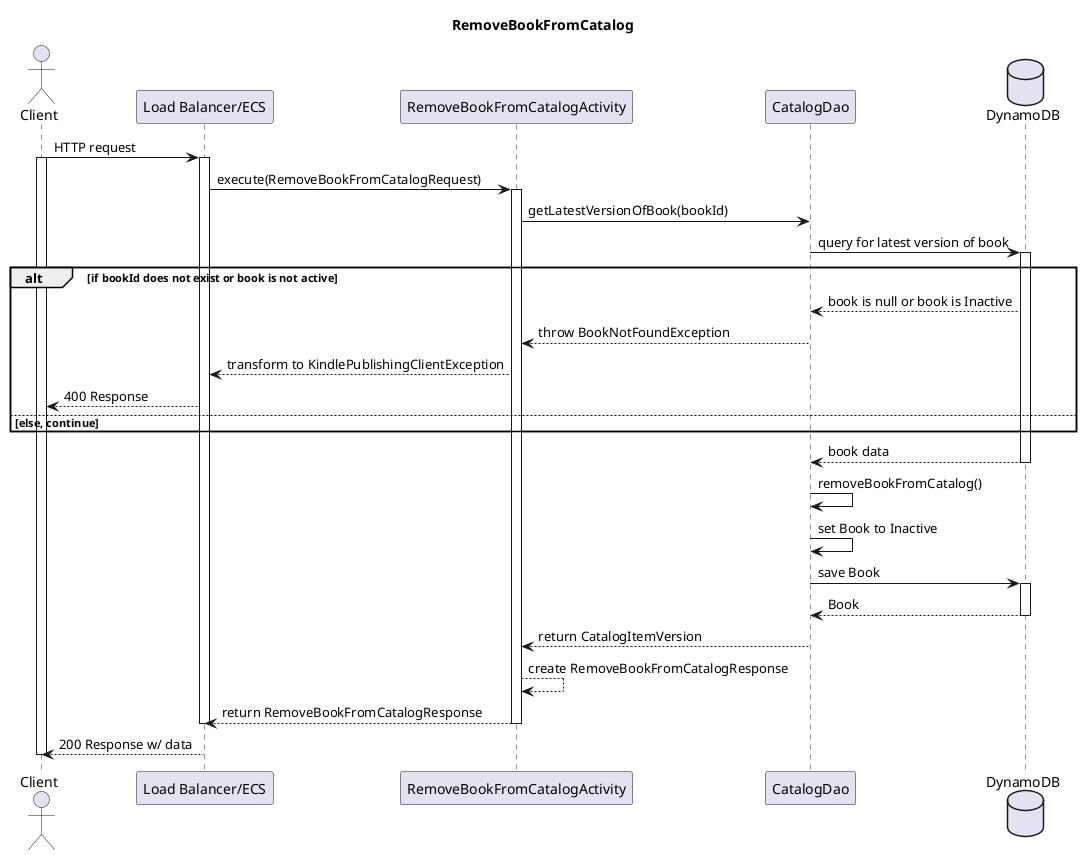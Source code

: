 'PARTICIPANTS: use this file for creating the remove book from catalog diagram in mastery task 01
@startuml
title RemoveBookFromCatalog

actor Client
participant "Load Balancer/ECS" as LoadBalancer
participant RemoveBookFromCatalogActivity
participant CatalogDao
database DynamoDB

Client -> LoadBalancer : HTTP request
activate Client
activate LoadBalancer
LoadBalancer -> RemoveBookFromCatalogActivity :  execute(RemoveBookFromCatalogRequest)
activate RemoveBookFromCatalogActivity
RemoveBookFromCatalogActivity -> CatalogDao : getLatestVersionOfBook(bookId)
CatalogDao -> DynamoDB : query for latest version of book
activate DynamoDB
alt if bookId does not exist or book is not active
    CatalogDao <-- DynamoDB : book is null or book is Inactive
    RemoveBookFromCatalogActivity <-- CatalogDao : throw BookNotFoundException
    LoadBalancer <-- RemoveBookFromCatalogActivity : transform to KindlePublishingClientException
    Client <-- LoadBalancer : 400 Response
else else, continue
end
CatalogDao <-- DynamoDB : book data
deactivate DynamoDB
CatalogDao -> CatalogDao : removeBookFromCatalog()
CatalogDao -> CatalogDao: set Book to Inactive
CatalogDao -> DynamoDB : save Book
activate DynamoDB
CatalogDao <-- DynamoDB : Book
deactivate DynamoDB
RemoveBookFromCatalogActivity <-- CatalogDao : return CatalogItemVersion
RemoveBookFromCatalogActivity --> RemoveBookFromCatalogActivity : create RemoveBookFromCatalogResponse
LoadBalancer <-- RemoveBookFromCatalogActivity : return RemoveBookFromCatalogResponse
deactivate RemoveBookFromCatalogActivity
deactivate LoadBalancer
Client <-- LoadBalancer : 200 Response w/ data
deactivate Client

@enduml